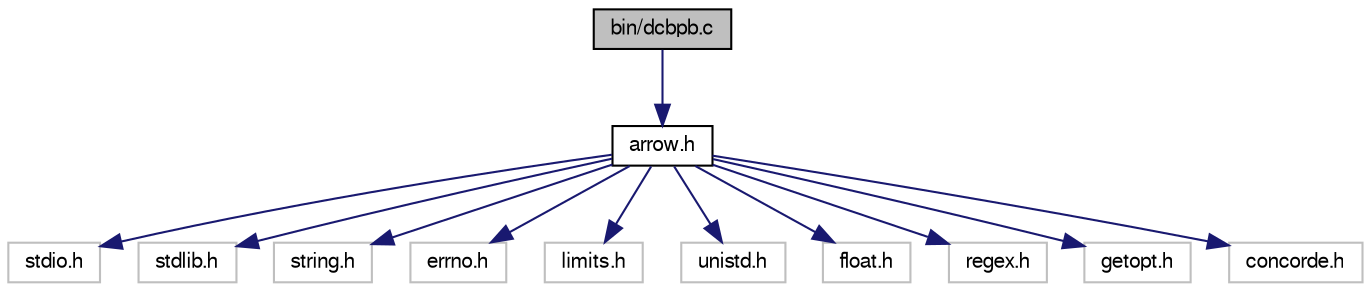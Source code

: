 digraph G
{
  bgcolor="transparent";
  edge [fontname="FreeSans",fontsize=10,labelfontname="FreeSans",labelfontsize=10];
  node [fontname="FreeSans",fontsize=10,shape=record];
  Node1 [label="bin/dcbpb.c",height=0.2,width=0.4,color="black", fillcolor="grey75", style="filled" fontcolor="black"];
  Node1 -> Node2 [color="midnightblue",fontsize=10,style="solid"];
  Node2 [label="arrow.h",height=0.2,width=0.4,color="black",URL="$arrow_8h.html",tooltip="Header file for the Arrow callable library."];
  Node2 -> Node3 [color="midnightblue",fontsize=10,style="solid"];
  Node3 [label="stdio.h",height=0.2,width=0.4,color="grey75"];
  Node2 -> Node4 [color="midnightblue",fontsize=10,style="solid"];
  Node4 [label="stdlib.h",height=0.2,width=0.4,color="grey75"];
  Node2 -> Node5 [color="midnightblue",fontsize=10,style="solid"];
  Node5 [label="string.h",height=0.2,width=0.4,color="grey75"];
  Node2 -> Node6 [color="midnightblue",fontsize=10,style="solid"];
  Node6 [label="errno.h",height=0.2,width=0.4,color="grey75"];
  Node2 -> Node7 [color="midnightblue",fontsize=10,style="solid"];
  Node7 [label="limits.h",height=0.2,width=0.4,color="grey75"];
  Node2 -> Node8 [color="midnightblue",fontsize=10,style="solid"];
  Node8 [label="unistd.h",height=0.2,width=0.4,color="grey75"];
  Node2 -> Node9 [color="midnightblue",fontsize=10,style="solid"];
  Node9 [label="float.h",height=0.2,width=0.4,color="grey75"];
  Node2 -> Node10 [color="midnightblue",fontsize=10,style="solid"];
  Node10 [label="regex.h",height=0.2,width=0.4,color="grey75"];
  Node2 -> Node11 [color="midnightblue",fontsize=10,style="solid"];
  Node11 [label="getopt.h",height=0.2,width=0.4,color="grey75"];
  Node2 -> Node12 [color="midnightblue",fontsize=10,style="solid"];
  Node12 [label="concorde.h",height=0.2,width=0.4,color="grey75"];
}

